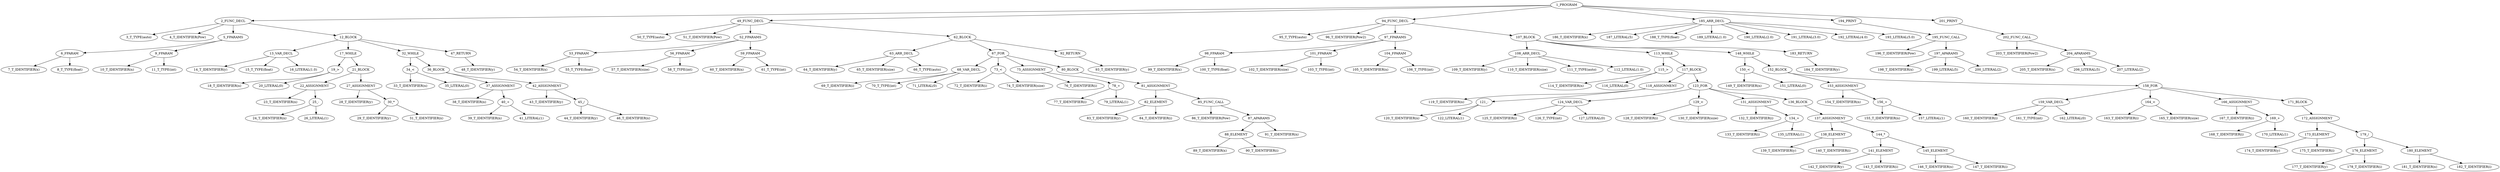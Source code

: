 digraph ast {
"1_PROGRAM"->"2_FUNC_DECL"
"1_PROGRAM"->"49_FUNC_DECL"
"1_PROGRAM"->"94_FUNC_DECL"
"1_PROGRAM"->"185_ARR_DECL"
"1_PROGRAM"->"194_PRINT"
"1_PROGRAM"->"201_PRINT"
"2_FUNC_DECL"->"3_T_TYPE(auto)"
"2_FUNC_DECL"->"4_T_IDENTIFIER(Pow)"
"2_FUNC_DECL"->"5_FPARAMS"
"2_FUNC_DECL"->"12_BLOCK"
"5_FPARAMS"->"6_FPARAM"
"5_FPARAMS"->"9_FPARAM"
"6_FPARAM"->"7_T_IDENTIFIER(x)"
"6_FPARAM"->"8_T_TYPE(float)"
"9_FPARAM"->"10_T_IDENTIFIER(n)"
"9_FPARAM"->"11_T_TYPE(int)"
"12_BLOCK"->"13_VAR_DECL"
"12_BLOCK"->"17_WHILE"
"12_BLOCK"->"32_WHILE"
"12_BLOCK"->"47_RETURN"
"13_VAR_DECL"->"14_T_IDENTIFIER(y)"
"13_VAR_DECL"->"15_T_TYPE(float)"
"13_VAR_DECL"->"16_LITERAL(1.0)"
"17_WHILE"->"19_>"
"17_WHILE"->"21_BLOCK"
"19_>"->"18_T_IDENTIFIER(n)"
"19_>"->"20_LITERAL(0)"
"21_BLOCK"->"22_ASSIGNMENT"
"21_BLOCK"->"27_ASSIGNMENT"
"22_ASSIGNMENT"->"23_T_IDENTIFIER(n)"
"22_ASSIGNMENT"->"25_-"
"25_-"->"24_T_IDENTIFIER(n)"
"25_-"->"26_LITERAL(1)"
"27_ASSIGNMENT"->"28_T_IDENTIFIER(y)"
"27_ASSIGNMENT"->"30_*"
"30_*"->"29_T_IDENTIFIER(y)"
"30_*"->"31_T_IDENTIFIER(x)"
"32_WHILE"->"34_<"
"32_WHILE"->"36_BLOCK"
"34_<"->"33_T_IDENTIFIER(n)"
"34_<"->"35_LITERAL(0)"
"36_BLOCK"->"37_ASSIGNMENT"
"36_BLOCK"->"42_ASSIGNMENT"
"37_ASSIGNMENT"->"38_T_IDENTIFIER(n)"
"37_ASSIGNMENT"->"40_+"
"40_+"->"39_T_IDENTIFIER(n)"
"40_+"->"41_LITERAL(1)"
"42_ASSIGNMENT"->"43_T_IDENTIFIER(y)"
"42_ASSIGNMENT"->"45_/"
"45_/"->"44_T_IDENTIFIER(y)"
"45_/"->"46_T_IDENTIFIER(x)"
"47_RETURN"->"48_T_IDENTIFIER(y)"
"49_FUNC_DECL"->"50_T_TYPE(auto)"
"49_FUNC_DECL"->"51_T_IDENTIFIER(Pow)"
"49_FUNC_DECL"->"52_FPARAMS"
"49_FUNC_DECL"->"62_BLOCK"
"52_FPARAMS"->"53_FPARAM"
"52_FPARAMS"->"56_FPARAM"
"52_FPARAMS"->"59_FPARAM"
"53_FPARAM"->"54_T_IDENTIFIER(x)"
"53_FPARAM"->"55_T_TYPE(float)"
"56_FPARAM"->"57_T_IDENTIFIER(size)"
"56_FPARAM"->"58_T_TYPE(int)"
"59_FPARAM"->"60_T_IDENTIFIER(n)"
"59_FPARAM"->"61_T_TYPE(int)"
"62_BLOCK"->"63_ARR_DECL"
"62_BLOCK"->"67_FOR"
"62_BLOCK"->"92_RETURN"
"63_ARR_DECL"->"64_T_IDENTIFIER(y)"
"63_ARR_DECL"->"65_T_IDENTIFIER(size)"
"63_ARR_DECL"->"66_T_TYPE(auto)"
"67_FOR"->"68_VAR_DECL"
"67_FOR"->"73_<"
"67_FOR"->"75_ASSIGNMENT"
"67_FOR"->"80_BLOCK"
"68_VAR_DECL"->"69_T_IDENTIFIER(i)"
"68_VAR_DECL"->"70_T_TYPE(int)"
"68_VAR_DECL"->"71_LITERAL(0)"
"73_<"->"72_T_IDENTIFIER(i)"
"73_<"->"74_T_IDENTIFIER(size)"
"75_ASSIGNMENT"->"76_T_IDENTIFIER(i)"
"75_ASSIGNMENT"->"78_+"
"78_+"->"77_T_IDENTIFIER(i)"
"78_+"->"79_LITERAL(1)"
"80_BLOCK"->"81_ASSIGNMENT"
"81_ASSIGNMENT"->"82_ELEMENT"
"81_ASSIGNMENT"->"85_FUNC_CALL"
"82_ELEMENT"->"83_T_IDENTIFIER(y)"
"82_ELEMENT"->"84_T_IDENTIFIER(i)"
"85_FUNC_CALL"->"86_T_IDENTIFIER(Pow)"
"85_FUNC_CALL"->"87_APARAMS"
"87_APARAMS"->"88_ELEMENT"
"87_APARAMS"->"91_T_IDENTIFIER(n)"
"88_ELEMENT"->"89_T_IDENTIFIER(x)"
"88_ELEMENT"->"90_T_IDENTIFIER(i)"
"92_RETURN"->"93_T_IDENTIFIER(y)"
"94_FUNC_DECL"->"95_T_TYPE(auto)"
"94_FUNC_DECL"->"96_T_IDENTIFIER(Pow2)"
"94_FUNC_DECL"->"97_FPARAMS"
"94_FUNC_DECL"->"107_BLOCK"
"97_FPARAMS"->"98_FPARAM"
"97_FPARAMS"->"101_FPARAM"
"97_FPARAMS"->"104_FPARAM"
"98_FPARAM"->"99_T_IDENTIFIER(x)"
"98_FPARAM"->"100_T_TYPE(float)"
"101_FPARAM"->"102_T_IDENTIFIER(size)"
"101_FPARAM"->"103_T_TYPE(int)"
"104_FPARAM"->"105_T_IDENTIFIER(n)"
"104_FPARAM"->"106_T_TYPE(int)"
"107_BLOCK"->"108_ARR_DECL"
"107_BLOCK"->"113_WHILE"
"107_BLOCK"->"148_WHILE"
"107_BLOCK"->"183_RETURN"
"108_ARR_DECL"->"109_T_IDENTIFIER(y)"
"108_ARR_DECL"->"110_T_IDENTIFIER(size)"
"108_ARR_DECL"->"111_T_TYPE(auto)"
"108_ARR_DECL"->"112_LITERAL(1.0)"
"113_WHILE"->"115_>"
"113_WHILE"->"117_BLOCK"
"115_>"->"114_T_IDENTIFIER(n)"
"115_>"->"116_LITERAL(0)"
"117_BLOCK"->"118_ASSIGNMENT"
"117_BLOCK"->"123_FOR"
"118_ASSIGNMENT"->"119_T_IDENTIFIER(n)"
"118_ASSIGNMENT"->"121_-"
"121_-"->"120_T_IDENTIFIER(n)"
"121_-"->"122_LITERAL(1)"
"123_FOR"->"124_VAR_DECL"
"123_FOR"->"129_<"
"123_FOR"->"131_ASSIGNMENT"
"123_FOR"->"136_BLOCK"
"124_VAR_DECL"->"125_T_IDENTIFIER(i)"
"124_VAR_DECL"->"126_T_TYPE(int)"
"124_VAR_DECL"->"127_LITERAL(0)"
"129_<"->"128_T_IDENTIFIER(i)"
"129_<"->"130_T_IDENTIFIER(size)"
"131_ASSIGNMENT"->"132_T_IDENTIFIER(i)"
"131_ASSIGNMENT"->"134_+"
"134_+"->"133_T_IDENTIFIER(i)"
"134_+"->"135_LITERAL(1)"
"136_BLOCK"->"137_ASSIGNMENT"
"137_ASSIGNMENT"->"138_ELEMENT"
"137_ASSIGNMENT"->"144_*"
"138_ELEMENT"->"139_T_IDENTIFIER(y)"
"138_ELEMENT"->"140_T_IDENTIFIER(i)"
"144_*"->"141_ELEMENT"
"144_*"->"145_ELEMENT"
"141_ELEMENT"->"142_T_IDENTIFIER(y)"
"141_ELEMENT"->"143_T_IDENTIFIER(i)"
"145_ELEMENT"->"146_T_IDENTIFIER(x)"
"145_ELEMENT"->"147_T_IDENTIFIER(i)"
"148_WHILE"->"150_<"
"148_WHILE"->"152_BLOCK"
"150_<"->"149_T_IDENTIFIER(n)"
"150_<"->"151_LITERAL(0)"
"152_BLOCK"->"153_ASSIGNMENT"
"152_BLOCK"->"158_FOR"
"153_ASSIGNMENT"->"154_T_IDENTIFIER(n)"
"153_ASSIGNMENT"->"156_+"
"156_+"->"155_T_IDENTIFIER(n)"
"156_+"->"157_LITERAL(1)"
"158_FOR"->"159_VAR_DECL"
"158_FOR"->"164_<"
"158_FOR"->"166_ASSIGNMENT"
"158_FOR"->"171_BLOCK"
"159_VAR_DECL"->"160_T_IDENTIFIER(i)"
"159_VAR_DECL"->"161_T_TYPE(int)"
"159_VAR_DECL"->"162_LITERAL(0)"
"164_<"->"163_T_IDENTIFIER(i)"
"164_<"->"165_T_IDENTIFIER(size)"
"166_ASSIGNMENT"->"167_T_IDENTIFIER(i)"
"166_ASSIGNMENT"->"169_+"
"169_+"->"168_T_IDENTIFIER(i)"
"169_+"->"170_LITERAL(1)"
"171_BLOCK"->"172_ASSIGNMENT"
"172_ASSIGNMENT"->"173_ELEMENT"
"172_ASSIGNMENT"->"179_/"
"173_ELEMENT"->"174_T_IDENTIFIER(y)"
"173_ELEMENT"->"175_T_IDENTIFIER(i)"
"179_/"->"176_ELEMENT"
"179_/"->"180_ELEMENT"
"176_ELEMENT"->"177_T_IDENTIFIER(y)"
"176_ELEMENT"->"178_T_IDENTIFIER(i)"
"180_ELEMENT"->"181_T_IDENTIFIER(x)"
"180_ELEMENT"->"182_T_IDENTIFIER(i)"
"183_RETURN"->"184_T_IDENTIFIER(y)"
"185_ARR_DECL"->"186_T_IDENTIFIER(x)"
"185_ARR_DECL"->"187_LITERAL(5)"
"185_ARR_DECL"->"188_T_TYPE(float)"
"185_ARR_DECL"->"189_LITERAL(1.0)"
"185_ARR_DECL"->"190_LITERAL(2.0)"
"185_ARR_DECL"->"191_LITERAL(3.0)"
"185_ARR_DECL"->"192_LITERAL(4.0)"
"185_ARR_DECL"->"193_LITERAL(5.0)"
"194_PRINT"->"195_FUNC_CALL"
"195_FUNC_CALL"->"196_T_IDENTIFIER(Pow)"
"195_FUNC_CALL"->"197_APARAMS"
"197_APARAMS"->"198_T_IDENTIFIER(x)"
"197_APARAMS"->"199_LITERAL(5)"
"197_APARAMS"->"200_LITERAL(2)"
"201_PRINT"->"202_FUNC_CALL"
"202_FUNC_CALL"->"203_T_IDENTIFIER(Pow2)"
"202_FUNC_CALL"->"204_APARAMS"
"204_APARAMS"->"205_T_IDENTIFIER(x)"
"204_APARAMS"->"206_LITERAL(5)"
"204_APARAMS"->"207_LITERAL(2)"
}
